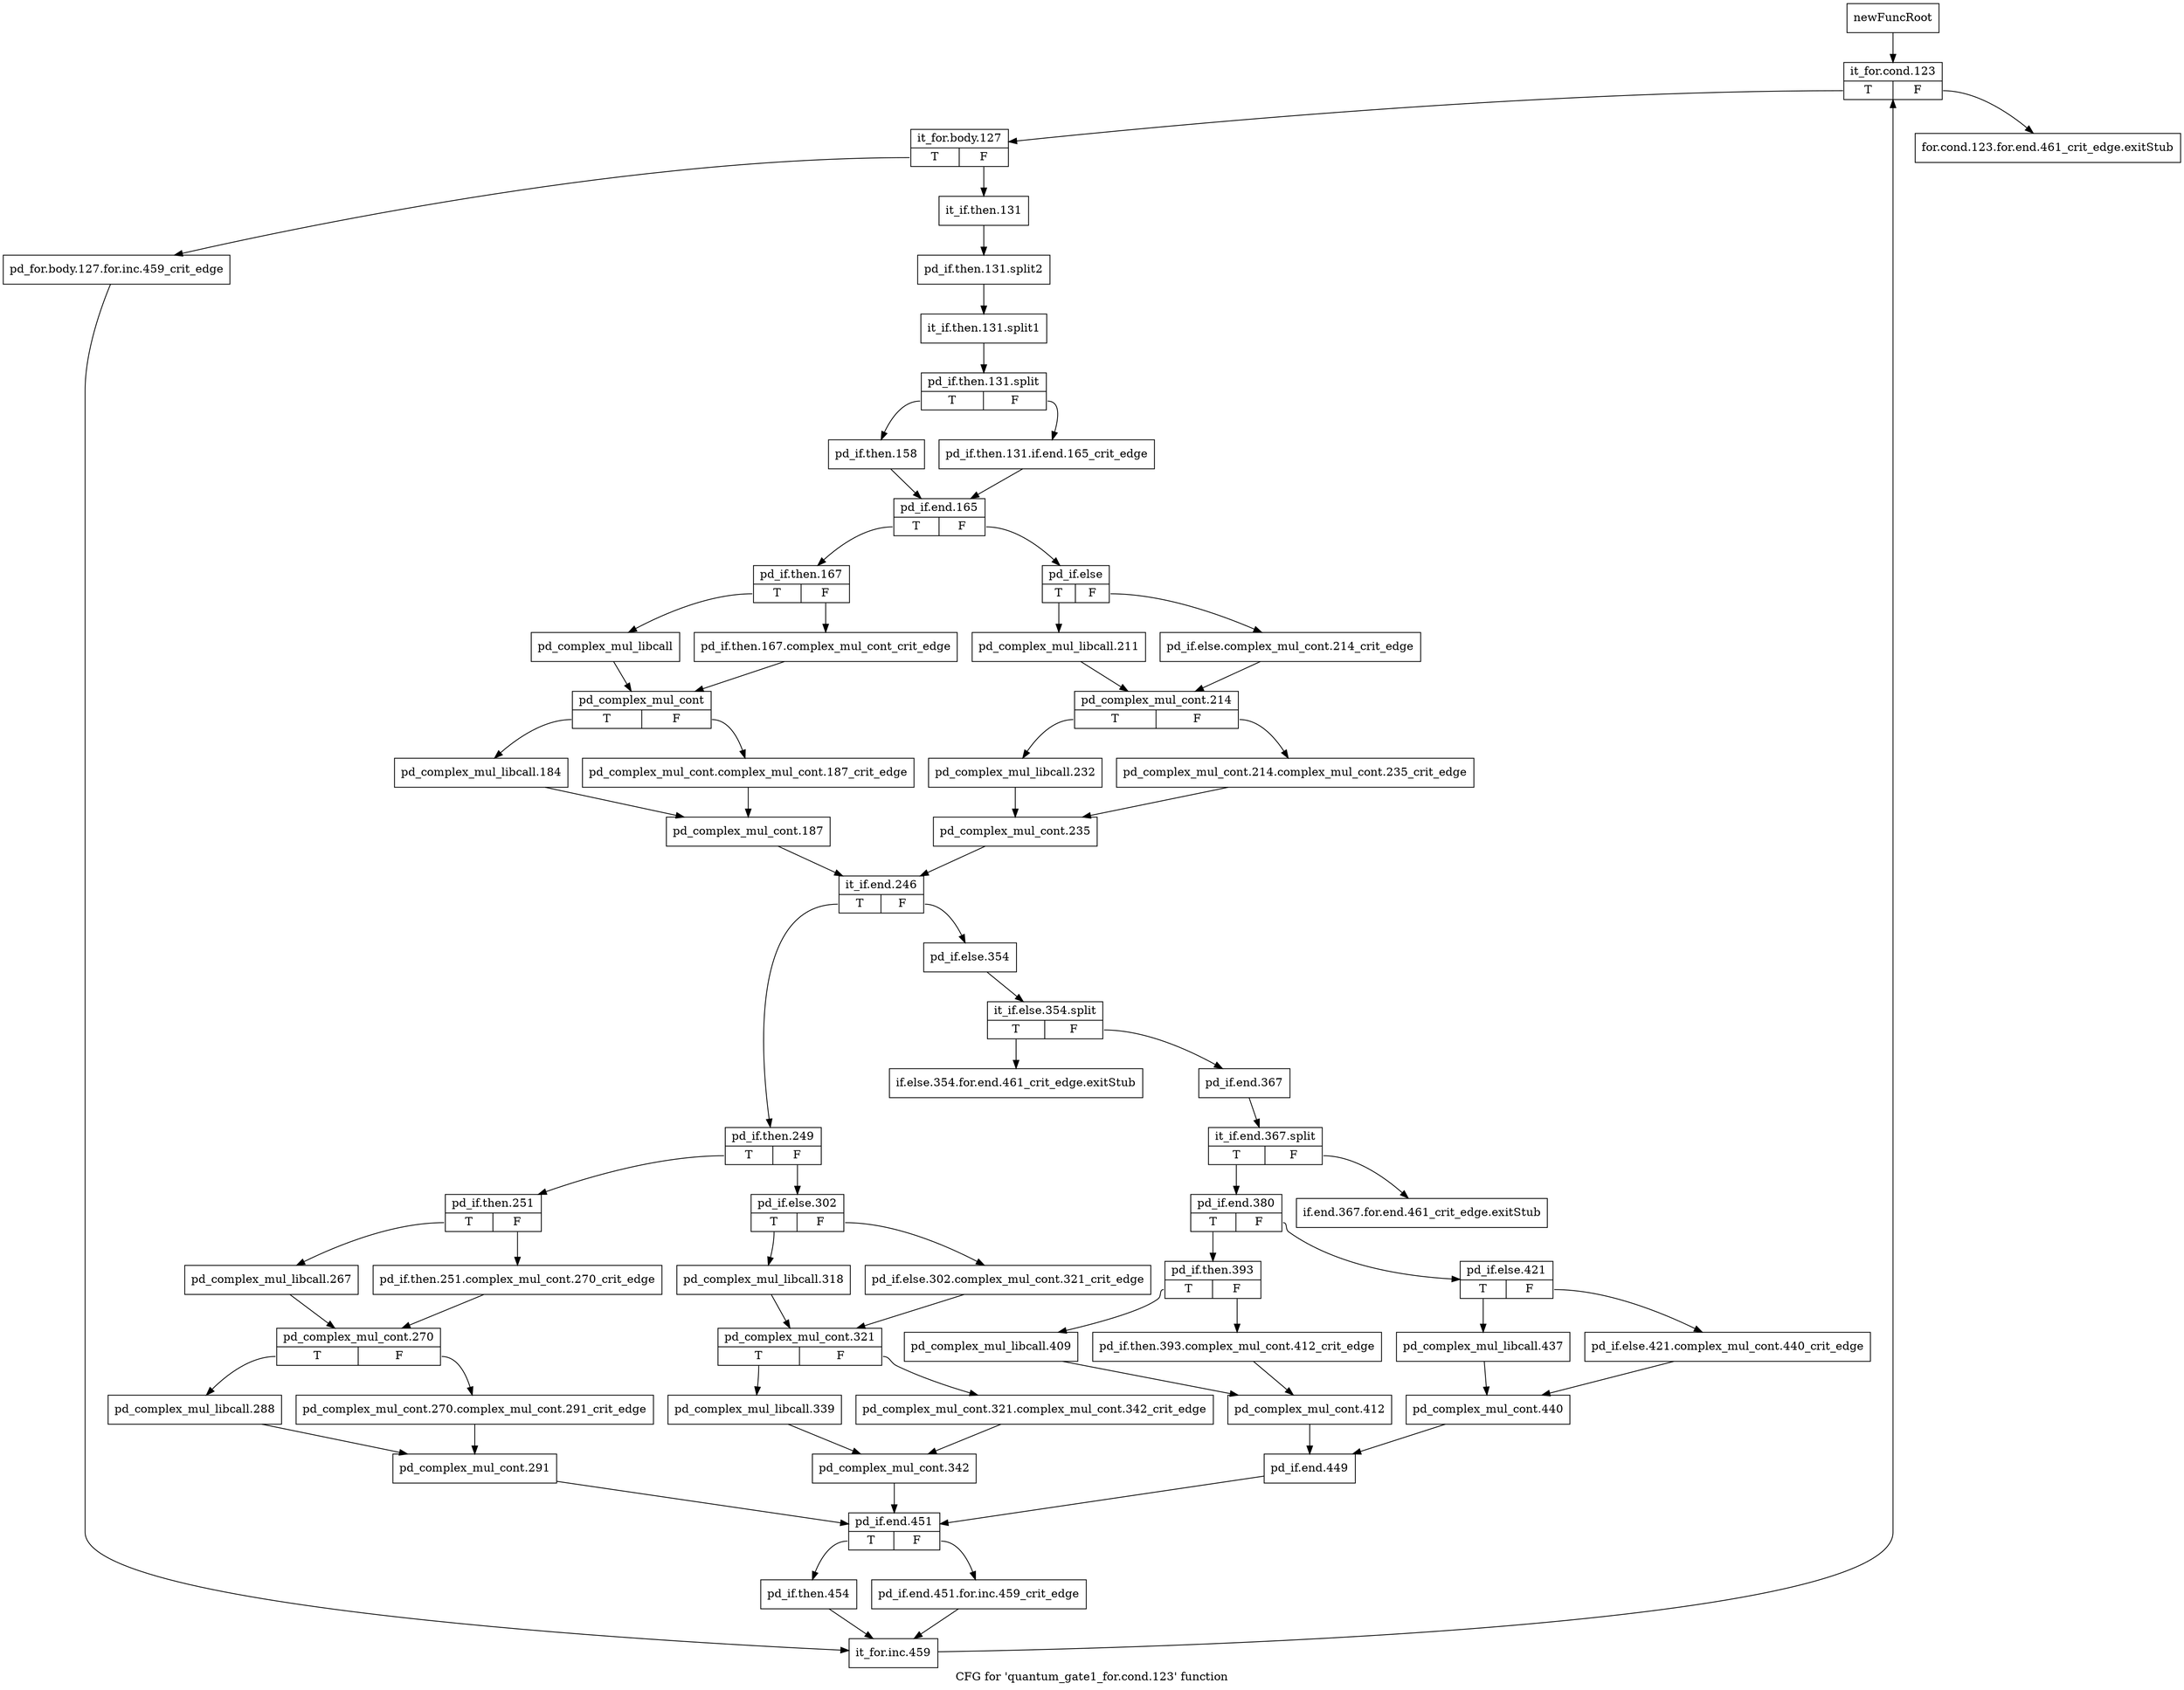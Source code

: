 digraph "CFG for 'quantum_gate1_for.cond.123' function" {
	label="CFG for 'quantum_gate1_for.cond.123' function";

	Node0x16601c0 [shape=record,label="{newFuncRoot}"];
	Node0x16601c0 -> Node0x1666f20;
	Node0x1666e30 [shape=record,label="{for.cond.123.for.end.461_crit_edge.exitStub}"];
	Node0x1666e80 [shape=record,label="{if.else.354.for.end.461_crit_edge.exitStub}"];
	Node0x1666ed0 [shape=record,label="{if.end.367.for.end.461_crit_edge.exitStub}"];
	Node0x1666f20 [shape=record,label="{it_for.cond.123|{<s0>T|<s1>F}}"];
	Node0x1666f20:s0 -> Node0x1666f70;
	Node0x1666f20:s1 -> Node0x1666e30;
	Node0x1666f70 [shape=record,label="{it_for.body.127|{<s0>T|<s1>F}}"];
	Node0x1666f70:s0 -> Node0x1667f10;
	Node0x1666f70:s1 -> Node0x1666fc0;
	Node0x1666fc0 [shape=record,label="{it_if.then.131}"];
	Node0x1666fc0 -> Node0x178a770;
	Node0x178a770 [shape=record,label="{pd_if.then.131.split2}"];
	Node0x178a770 -> Node0x178afb0;
	Node0x178afb0 [shape=record,label="{it_if.then.131.split1}"];
	Node0x178afb0 -> Node0x178cc30;
	Node0x178cc30 [shape=record,label="{pd_if.then.131.split|{<s0>T|<s1>F}}"];
	Node0x178cc30:s0 -> Node0x1667060;
	Node0x178cc30:s1 -> Node0x1667010;
	Node0x1667010 [shape=record,label="{pd_if.then.131.if.end.165_crit_edge}"];
	Node0x1667010 -> Node0x16670b0;
	Node0x1667060 [shape=record,label="{pd_if.then.158}"];
	Node0x1667060 -> Node0x16670b0;
	Node0x16670b0 [shape=record,label="{pd_if.end.165|{<s0>T|<s1>F}}"];
	Node0x16670b0:s0 -> Node0x1667330;
	Node0x16670b0:s1 -> Node0x1667100;
	Node0x1667100 [shape=record,label="{pd_if.else|{<s0>T|<s1>F}}"];
	Node0x1667100:s0 -> Node0x16671a0;
	Node0x1667100:s1 -> Node0x1667150;
	Node0x1667150 [shape=record,label="{pd_if.else.complex_mul_cont.214_crit_edge}"];
	Node0x1667150 -> Node0x16671f0;
	Node0x16671a0 [shape=record,label="{pd_complex_mul_libcall.211}"];
	Node0x16671a0 -> Node0x16671f0;
	Node0x16671f0 [shape=record,label="{pd_complex_mul_cont.214|{<s0>T|<s1>F}}"];
	Node0x16671f0:s0 -> Node0x1667290;
	Node0x16671f0:s1 -> Node0x1667240;
	Node0x1667240 [shape=record,label="{pd_complex_mul_cont.214.complex_mul_cont.235_crit_edge}"];
	Node0x1667240 -> Node0x16672e0;
	Node0x1667290 [shape=record,label="{pd_complex_mul_libcall.232}"];
	Node0x1667290 -> Node0x16672e0;
	Node0x16672e0 [shape=record,label="{pd_complex_mul_cont.235}"];
	Node0x16672e0 -> Node0x1667560;
	Node0x1667330 [shape=record,label="{pd_if.then.167|{<s0>T|<s1>F}}"];
	Node0x1667330:s0 -> Node0x16673d0;
	Node0x1667330:s1 -> Node0x1667380;
	Node0x1667380 [shape=record,label="{pd_if.then.167.complex_mul_cont_crit_edge}"];
	Node0x1667380 -> Node0x1667420;
	Node0x16673d0 [shape=record,label="{pd_complex_mul_libcall}"];
	Node0x16673d0 -> Node0x1667420;
	Node0x1667420 [shape=record,label="{pd_complex_mul_cont|{<s0>T|<s1>F}}"];
	Node0x1667420:s0 -> Node0x16674c0;
	Node0x1667420:s1 -> Node0x1667470;
	Node0x1667470 [shape=record,label="{pd_complex_mul_cont.complex_mul_cont.187_crit_edge}"];
	Node0x1667470 -> Node0x1667510;
	Node0x16674c0 [shape=record,label="{pd_complex_mul_libcall.184}"];
	Node0x16674c0 -> Node0x1667510;
	Node0x1667510 [shape=record,label="{pd_complex_mul_cont.187}"];
	Node0x1667510 -> Node0x1667560;
	Node0x1667560 [shape=record,label="{it_if.end.246|{<s0>T|<s1>F}}"];
	Node0x1667560:s0 -> Node0x1667970;
	Node0x1667560:s1 -> Node0x16675b0;
	Node0x16675b0 [shape=record,label="{pd_if.else.354}"];
	Node0x16675b0 -> Node0x1789f70;
	Node0x1789f70 [shape=record,label="{it_if.else.354.split|{<s0>T|<s1>F}}"];
	Node0x1789f70:s0 -> Node0x1666e80;
	Node0x1789f70:s1 -> Node0x1667600;
	Node0x1667600 [shape=record,label="{pd_if.end.367}"];
	Node0x1667600 -> Node0x17899c0;
	Node0x17899c0 [shape=record,label="{it_if.end.367.split|{<s0>T|<s1>F}}"];
	Node0x17899c0:s0 -> Node0x1667650;
	Node0x17899c0:s1 -> Node0x1666ed0;
	Node0x1667650 [shape=record,label="{pd_if.end.380|{<s0>T|<s1>F}}"];
	Node0x1667650:s0 -> Node0x16677e0;
	Node0x1667650:s1 -> Node0x16676a0;
	Node0x16676a0 [shape=record,label="{pd_if.else.421|{<s0>T|<s1>F}}"];
	Node0x16676a0:s0 -> Node0x1667740;
	Node0x16676a0:s1 -> Node0x16676f0;
	Node0x16676f0 [shape=record,label="{pd_if.else.421.complex_mul_cont.440_crit_edge}"];
	Node0x16676f0 -> Node0x1667790;
	Node0x1667740 [shape=record,label="{pd_complex_mul_libcall.437}"];
	Node0x1667740 -> Node0x1667790;
	Node0x1667790 [shape=record,label="{pd_complex_mul_cont.440}"];
	Node0x1667790 -> Node0x1667920;
	Node0x16677e0 [shape=record,label="{pd_if.then.393|{<s0>T|<s1>F}}"];
	Node0x16677e0:s0 -> Node0x1667880;
	Node0x16677e0:s1 -> Node0x1667830;
	Node0x1667830 [shape=record,label="{pd_if.then.393.complex_mul_cont.412_crit_edge}"];
	Node0x1667830 -> Node0x16678d0;
	Node0x1667880 [shape=record,label="{pd_complex_mul_libcall.409}"];
	Node0x1667880 -> Node0x16678d0;
	Node0x16678d0 [shape=record,label="{pd_complex_mul_cont.412}"];
	Node0x16678d0 -> Node0x1667920;
	Node0x1667920 [shape=record,label="{pd_if.end.449}"];
	Node0x1667920 -> Node0x1667e20;
	Node0x1667970 [shape=record,label="{pd_if.then.249|{<s0>T|<s1>F}}"];
	Node0x1667970:s0 -> Node0x1667bf0;
	Node0x1667970:s1 -> Node0x16679c0;
	Node0x16679c0 [shape=record,label="{pd_if.else.302|{<s0>T|<s1>F}}"];
	Node0x16679c0:s0 -> Node0x1667a60;
	Node0x16679c0:s1 -> Node0x1667a10;
	Node0x1667a10 [shape=record,label="{pd_if.else.302.complex_mul_cont.321_crit_edge}"];
	Node0x1667a10 -> Node0x1667ab0;
	Node0x1667a60 [shape=record,label="{pd_complex_mul_libcall.318}"];
	Node0x1667a60 -> Node0x1667ab0;
	Node0x1667ab0 [shape=record,label="{pd_complex_mul_cont.321|{<s0>T|<s1>F}}"];
	Node0x1667ab0:s0 -> Node0x1667b50;
	Node0x1667ab0:s1 -> Node0x1667b00;
	Node0x1667b00 [shape=record,label="{pd_complex_mul_cont.321.complex_mul_cont.342_crit_edge}"];
	Node0x1667b00 -> Node0x1667ba0;
	Node0x1667b50 [shape=record,label="{pd_complex_mul_libcall.339}"];
	Node0x1667b50 -> Node0x1667ba0;
	Node0x1667ba0 [shape=record,label="{pd_complex_mul_cont.342}"];
	Node0x1667ba0 -> Node0x1667e20;
	Node0x1667bf0 [shape=record,label="{pd_if.then.251|{<s0>T|<s1>F}}"];
	Node0x1667bf0:s0 -> Node0x1667c90;
	Node0x1667bf0:s1 -> Node0x1667c40;
	Node0x1667c40 [shape=record,label="{pd_if.then.251.complex_mul_cont.270_crit_edge}"];
	Node0x1667c40 -> Node0x1667ce0;
	Node0x1667c90 [shape=record,label="{pd_complex_mul_libcall.267}"];
	Node0x1667c90 -> Node0x1667ce0;
	Node0x1667ce0 [shape=record,label="{pd_complex_mul_cont.270|{<s0>T|<s1>F}}"];
	Node0x1667ce0:s0 -> Node0x1667d80;
	Node0x1667ce0:s1 -> Node0x1667d30;
	Node0x1667d30 [shape=record,label="{pd_complex_mul_cont.270.complex_mul_cont.291_crit_edge}"];
	Node0x1667d30 -> Node0x1667dd0;
	Node0x1667d80 [shape=record,label="{pd_complex_mul_libcall.288}"];
	Node0x1667d80 -> Node0x1667dd0;
	Node0x1667dd0 [shape=record,label="{pd_complex_mul_cont.291}"];
	Node0x1667dd0 -> Node0x1667e20;
	Node0x1667e20 [shape=record,label="{pd_if.end.451|{<s0>T|<s1>F}}"];
	Node0x1667e20:s0 -> Node0x1667ec0;
	Node0x1667e20:s1 -> Node0x1667e70;
	Node0x1667e70 [shape=record,label="{pd_if.end.451.for.inc.459_crit_edge}"];
	Node0x1667e70 -> Node0x1667f60;
	Node0x1667ec0 [shape=record,label="{pd_if.then.454}"];
	Node0x1667ec0 -> Node0x1667f60;
	Node0x1667f10 [shape=record,label="{pd_for.body.127.for.inc.459_crit_edge}"];
	Node0x1667f10 -> Node0x1667f60;
	Node0x1667f60 [shape=record,label="{it_for.inc.459}"];
	Node0x1667f60 -> Node0x1666f20;
}
